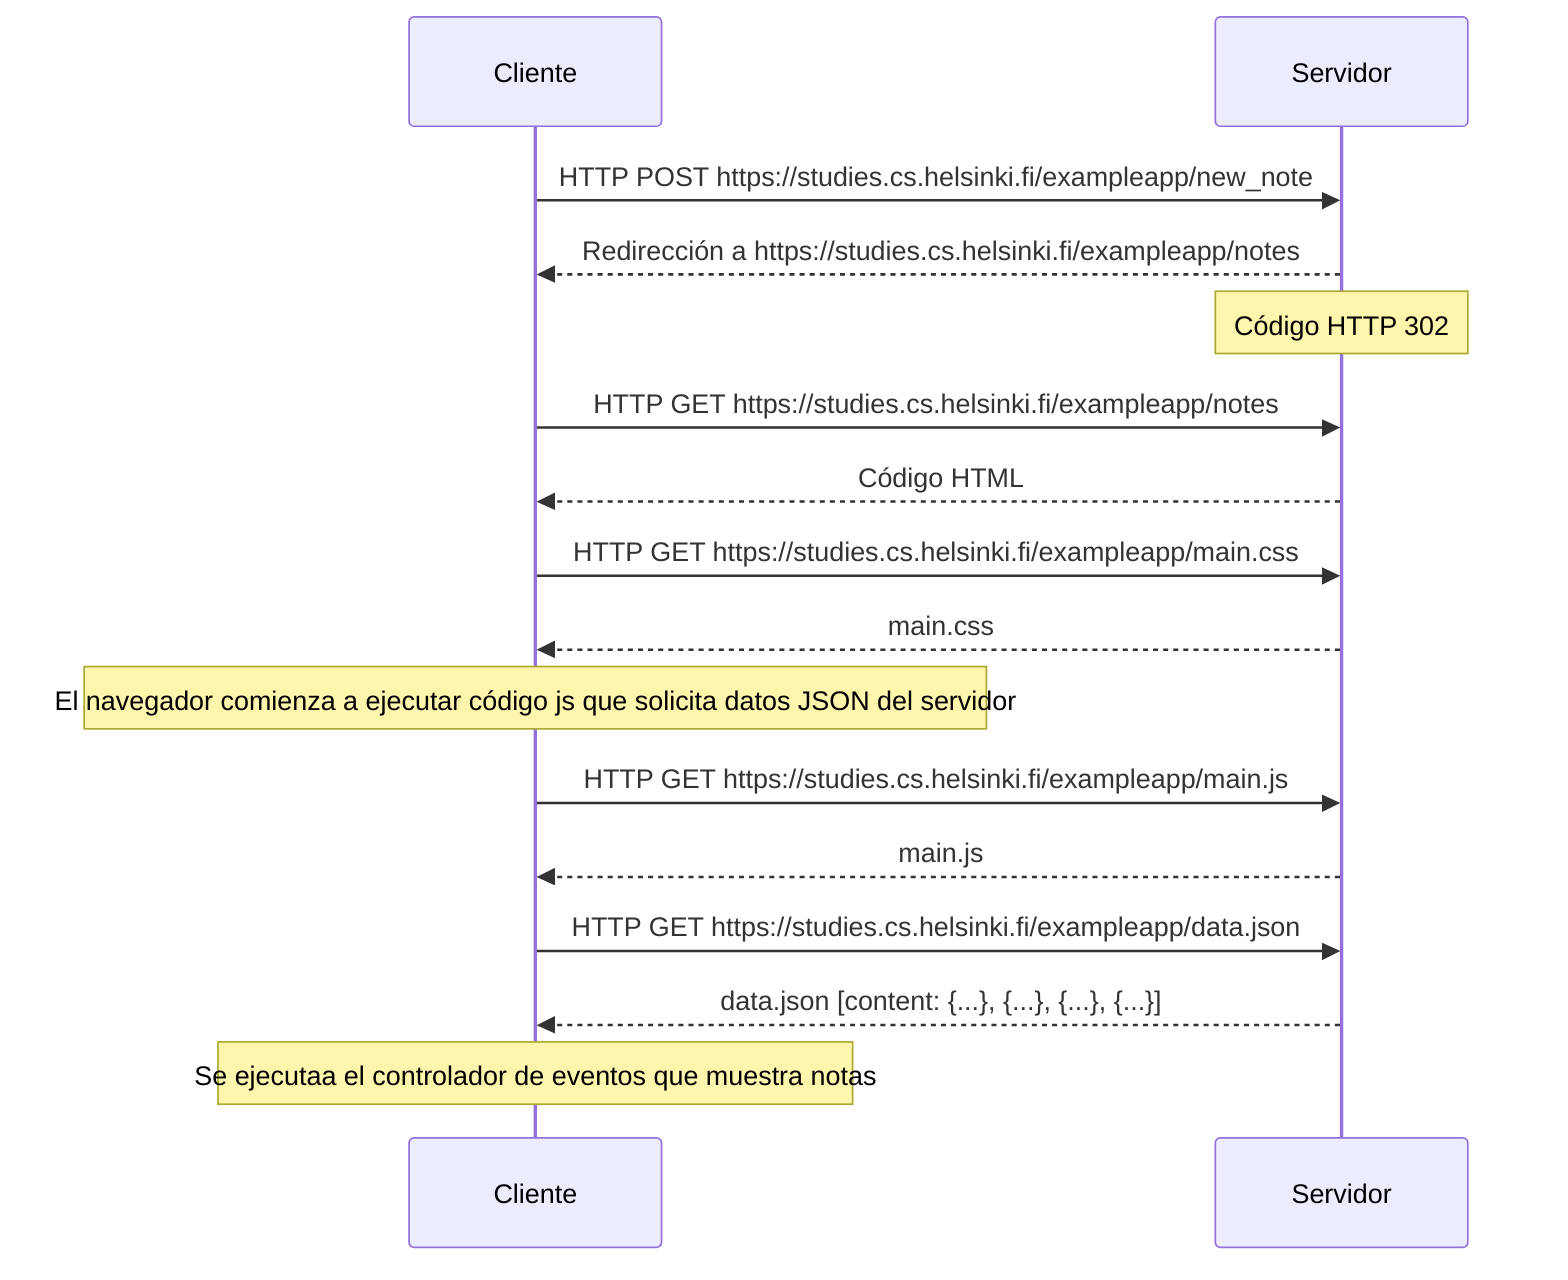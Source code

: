 sequenceDiagram
    participant Cliente
    participant Servidor

    Cliente->>Servidor: HTTP POST https://studies.cs.helsinki.fi/exampleapp/new_note
    Servidor-->>Cliente: Redirección a https://studies.cs.helsinki.fi/exampleapp/notes
    Note over Servidor: Código HTTP 302

    Cliente->>Servidor: HTTP GET https://studies.cs.helsinki.fi/exampleapp/notes
    Servidor-->>Cliente: Código HTML

    Cliente->>Servidor: HTTP GET https://studies.cs.helsinki.fi/exampleapp/main.css
    Servidor-->>Cliente: main.css

    Note over Cliente: El navegador comienza a ejecutar código js que solicita datos JSON del servidor

    Cliente->>Servidor: HTTP GET https://studies.cs.helsinki.fi/exampleapp/main.js
    Servidor-->>Cliente: main.js

    Cliente->>Servidor: HTTP GET https://studies.cs.helsinki.fi/exampleapp/data.json
    Servidor-->>Cliente: data.json [content: {...}, {...}, {...}, {...}]

    Note over Cliente: Se ejecutaa el controlador de eventos que muestra notas